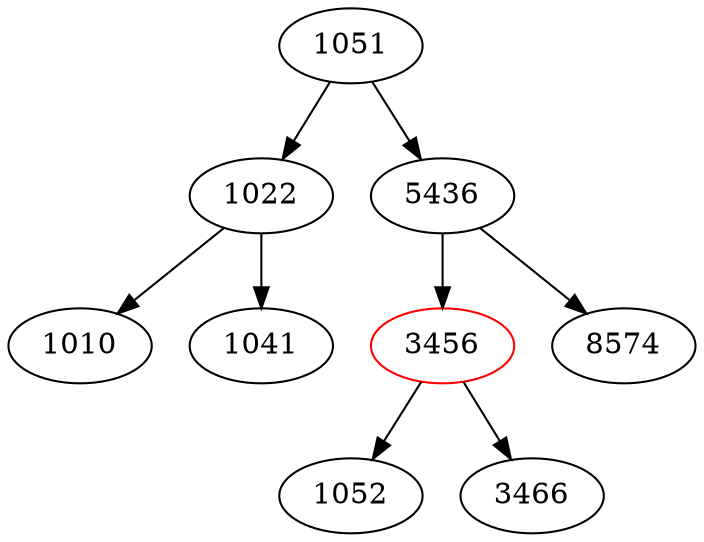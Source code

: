 digraph ArvoreRubroNegra {
1051 [label="1051", color=black];
1051 -> 1022;
1022 [label="1022", color=black];
1022 -> 1010;
1010 [label="1010", color=black];
1022 -> 1041;
1041 [label="1041", color=black];
1051 -> 5436;
5436 [label="5436", color=black];
5436 -> 3456;
3456 [label="3456", color=red];
3456 -> 1052;
1052 [label="1052", color=black];
3456 -> 3466;
3466 [label="3466", color=black];
5436 -> 8574;
8574 [label="8574", color=black];
}
